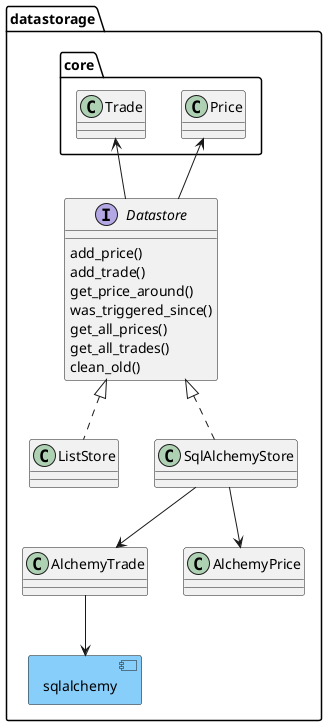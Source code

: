 @startuml

allowmixing

namespace datastorage {
    component sqlalchemy #lightskyblue

interface Datastore {
    add_price()
    add_trade()
    get_price_around()
    was_triggered_since()
    get_all_prices()
    get_all_trades()
    clean_old()
}
class ListStore implements Datastore
class SqlAlchemyStore implements Datastore

core.Price <-- Datastore
core.Trade <-- Datastore

class AlchemyTrade
class AlchemyPrice

SqlAlchemyStore --> AlchemyTrade
SqlAlchemyStore --> AlchemyPrice

AlchemyTrade --> sqlalchemy


}

@enduml